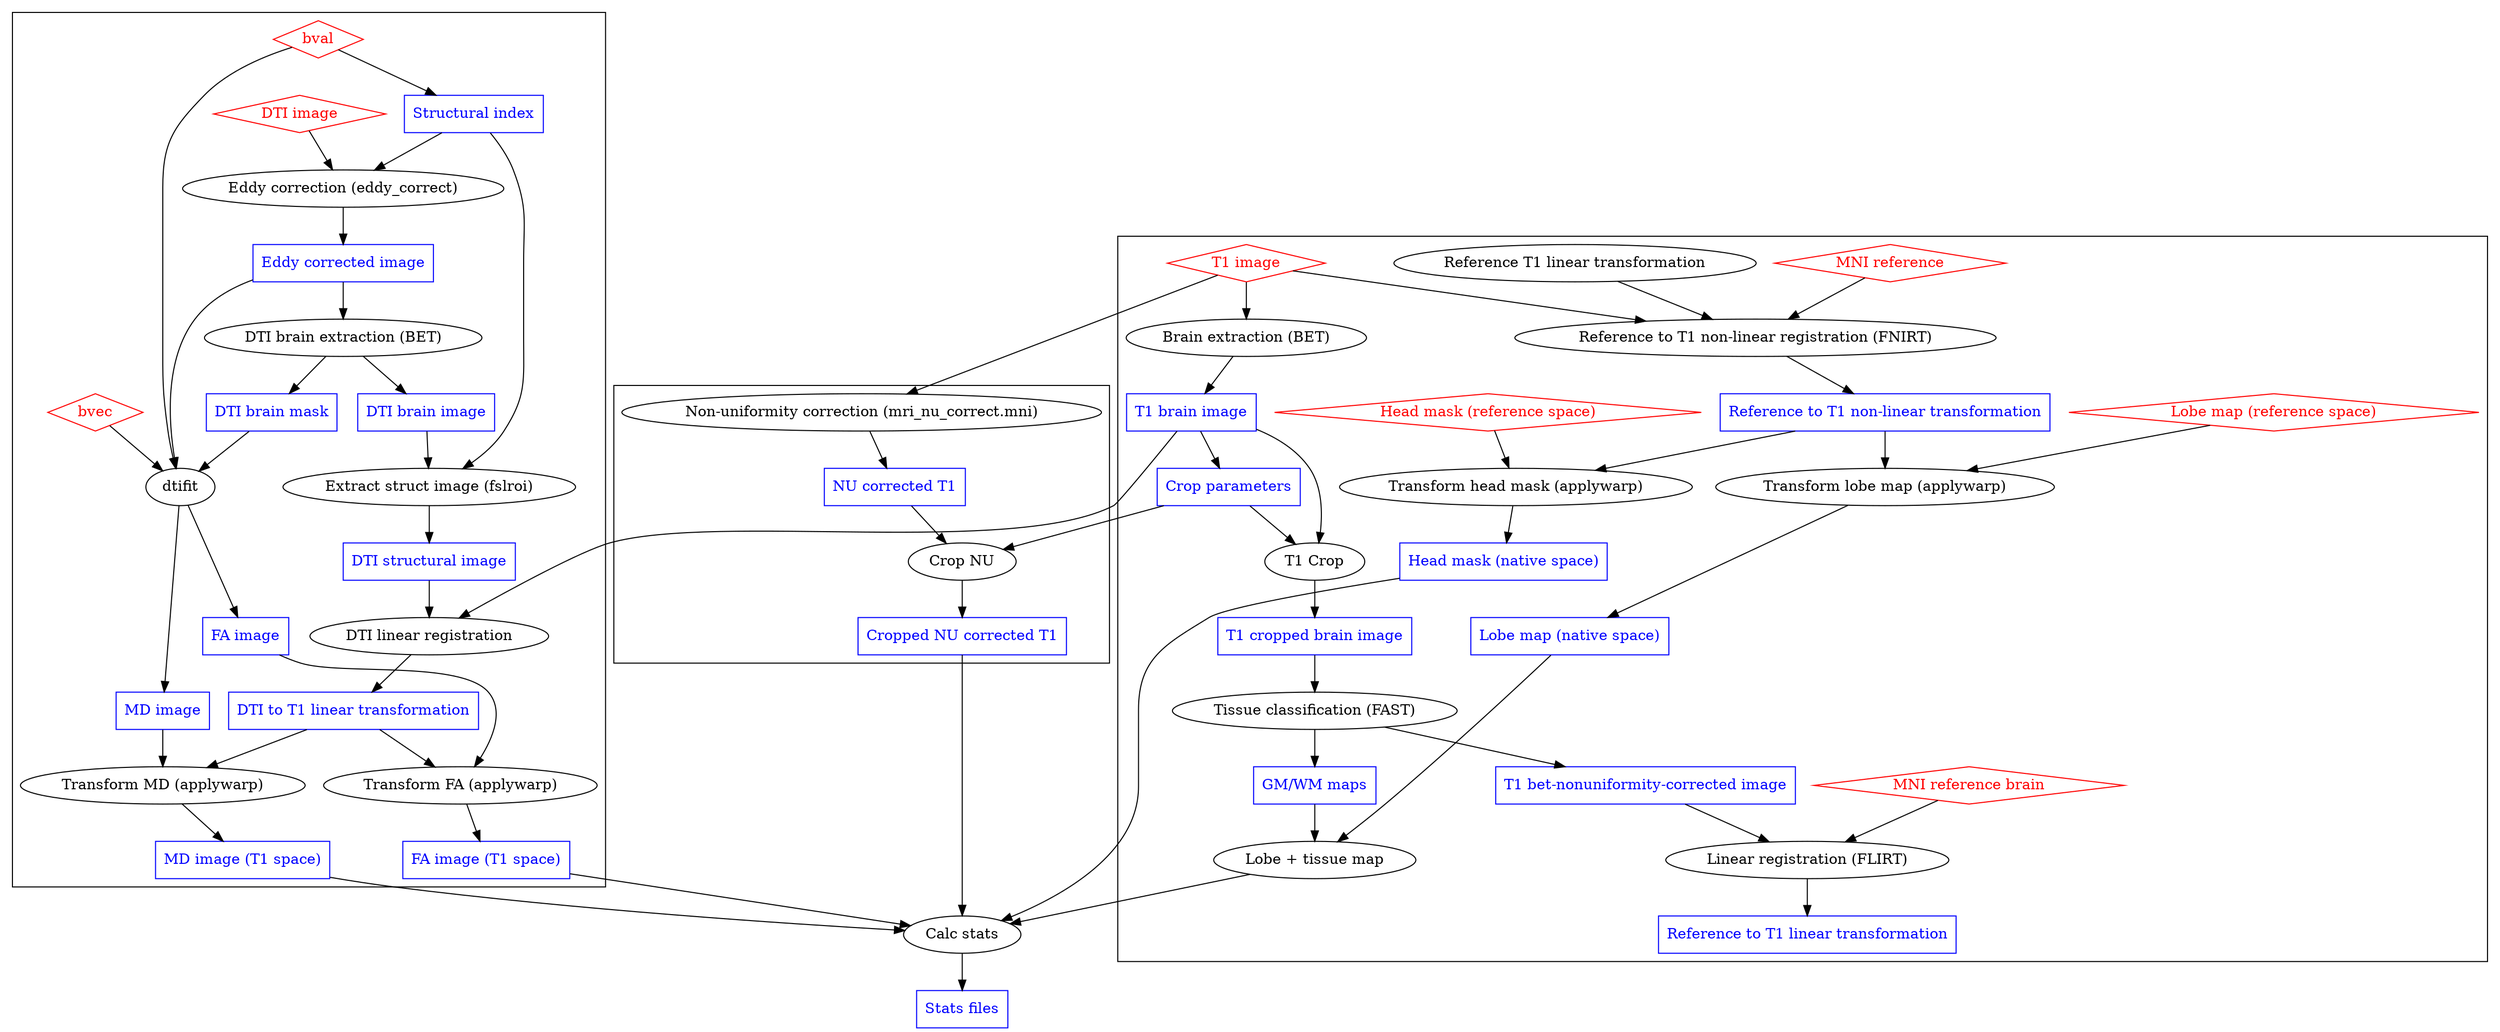 strict digraph Pipeline {
subgraph Inputs {
node [shape=diamond, color=red, fontcolor=red]
"T1 image"
"MNI reference"
"MNI reference brain"
"Lobe map (reference space)"
"Head mask (reference space)"
"DTI image"
"bvec"
"bval"
}
subgraph Outputs {
node[shape=rect, color=blue, fontcolor=blue];
"T1 brain image" 
"T1 cropped brain image" 
"GM/WM maps"
"T1 bet-nonuniformity-corrected image"
"Crop parameters"
"Reference to T1 linear transformation"
"Reference to T1 non-linear transformation"
"Lobe map (native space)"
"Head mask (native space)"
"NU corrected T1"
"Cropped NU corrected T1"
"Eddy corrected image"
"DTI brain mask"
"FA image"
"MD image"
"FA image (T1 space)"
"MD image (T1 space)"
"DTI to T1 linear transformation"
"Stats files"
"Structural index"
"DTI brain image"
"DTI structural image"
}
subgraph clustermaps{
"T1 image" -> "Brain extraction (BET)" -> "T1 brain image" -> "T1 Crop" -> "T1 cropped brain image" -> "Tissue classification (FAST)"
"T1 brain image" -> "Crop parameters" -> "T1 Crop"
"Tissue classification (FAST)" -> {"GM/WM maps", "T1 bet-nonuniformity-corrected image"}
{"T1 bet-nonuniformity-corrected image", "MNI reference brain"} -> "Linear registration (FLIRT)" -> "Reference to T1 linear transformation"
{"Reference T1 linear transformation", "T1 image", "MNI reference"} -> "Reference to T1 non-linear registration (FNIRT)" -> "Reference to T1 non-linear transformation"
{"Lobe map (reference space)", "Reference to T1 non-linear transformation"} -> "Transform lobe map (applywarp)" -> "Lobe map (native space)"
{"Head mask (reference space)", "Reference to T1 non-linear transformation"} -> "Transform head mask (applywarp)" -> "Head mask (native space)"
{"Lobe map (native space)", "GM/WM maps"} -> "Lobe + tissue map"
}

subgraph "clusterT1 data" {
"T1 image" -> "Non-uniformity correction (mri_nu_correct.mni)" -> "NU corrected T1"
{"NU corrected T1", "Crop parameters"} -> "Crop NU" -> "Cropped NU corrected T1"
}

subgraph "clusterDTI" {
bval -> "Structural index"
{"DTI image", "Structural index"} -> "Eddy correction (eddy_correct)" -> "Eddy corrected image"
"Eddy corrected image" -> "DTI brain extraction (BET)" -> {"DTI brain mask", "DTI brain image"}
{"Eddy corrected image", "bvec", "bval", "DTI brain mask"} -> dtifit -> {"FA image", "MD image"}
{"DTI brain image", "Structural index"} -> "Extract struct image (fslroi)" -> "DTI structural image"
{"DTI structural image", "T1 brain image"} -> "DTI linear registration" -> "DTI to T1 linear transformation"
{"DTI to T1 linear transformation", "FA image"} -> "Transform FA (applywarp)" -> "FA image (T1 space)"
{"DTI to T1 linear transformation", "MD image"} -> "Transform MD (applywarp)" -> "MD image (T1 space)"
}

{"Cropped NU corrected T1", "Lobe + tissue map", "Head mask (native space)", "FA image (T1 space)", "MD image (T1 space)"} -> "Calc stats" -> "Stats files"

}